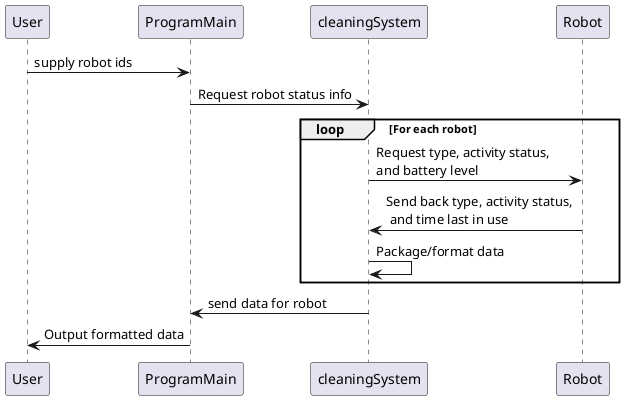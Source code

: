 @startuml
User -> ProgramMain : supply robot ids
ProgramMain -> cleaningSystem : Request robot status info
loop For each robot
cleaningSystem -> Robot : Request type, activity status, \nand battery level
Robot -> cleaningSystem : Send back type, activity status, \n and time last in use
cleaningSystem -> cleaningSystem : Package/format data
end 
cleaningSystem -> ProgramMain : send data for robot
ProgramMain -> User : Output formatted data 

@enduml